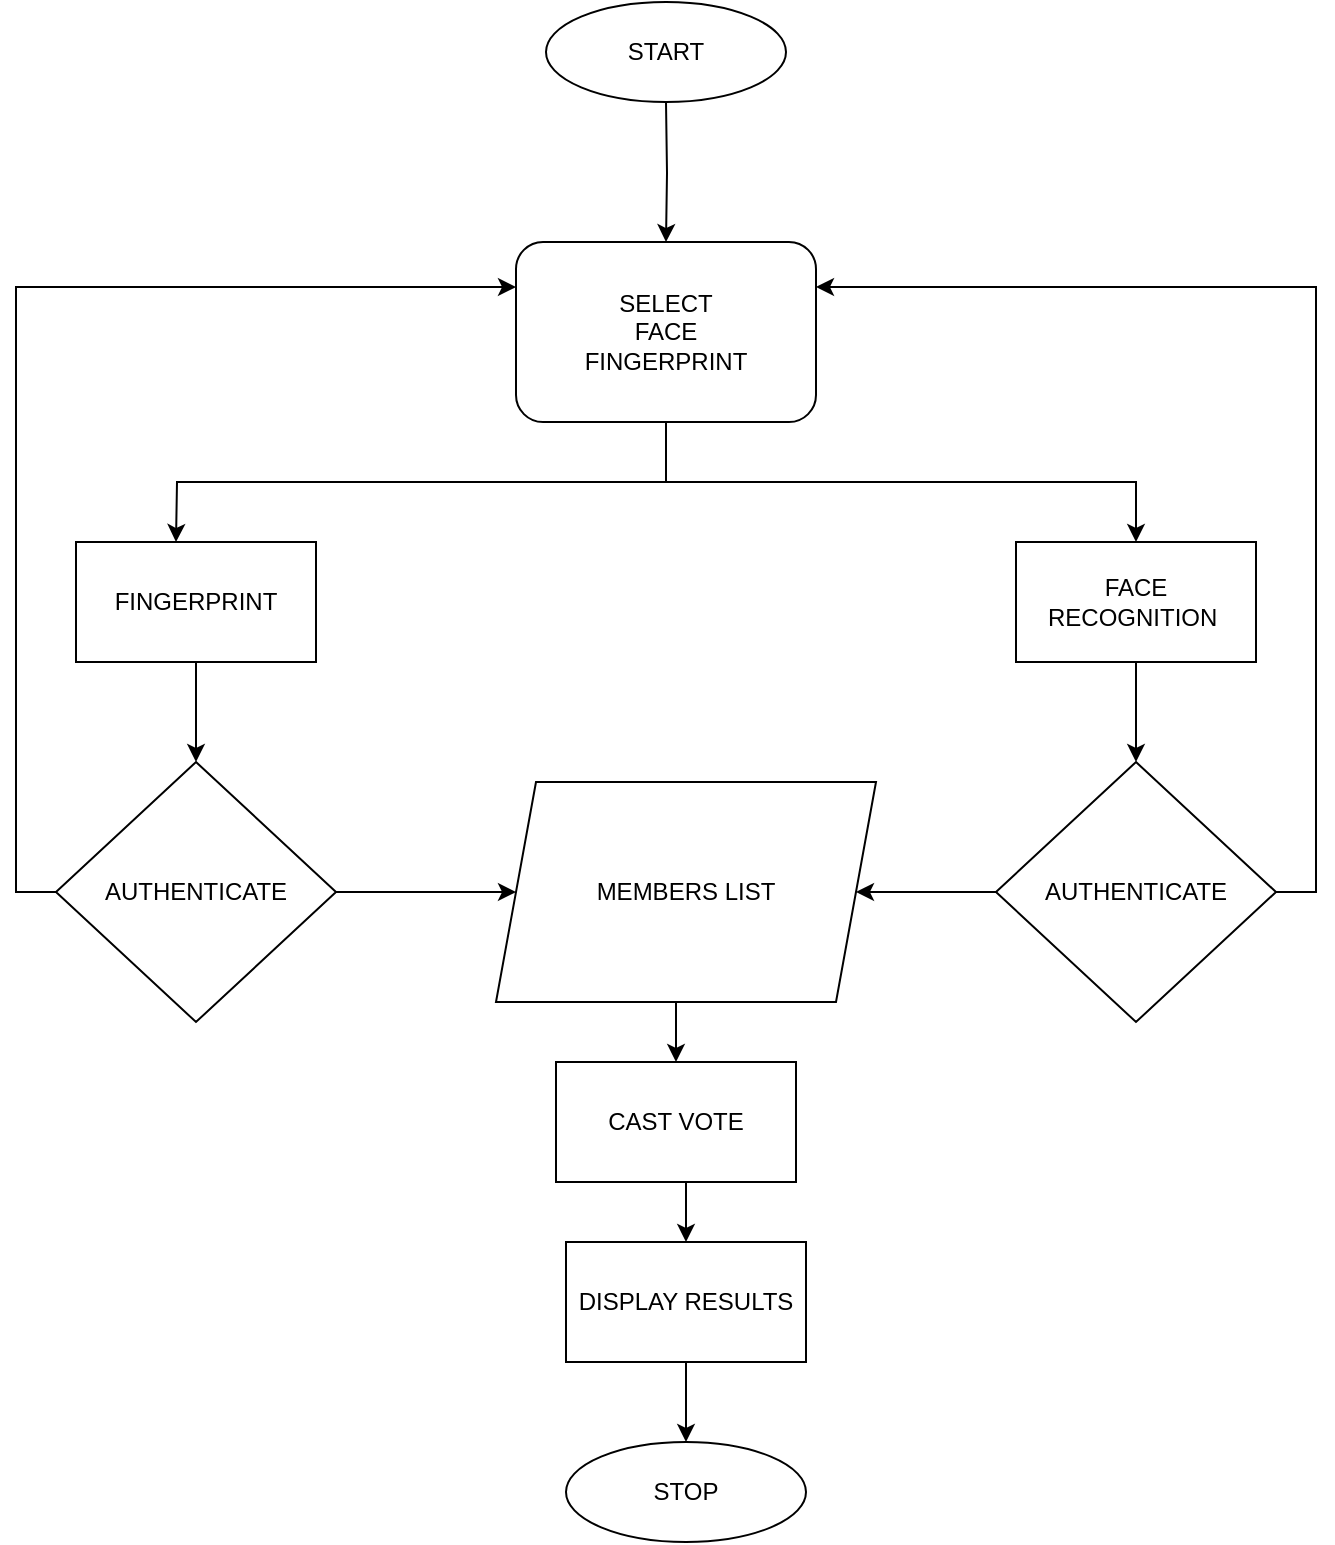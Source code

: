 <mxfile version="24.7.1" type="github">
  <diagram name="Page-1" id="WKEdtSM3jrM_5UuTQD_j">
    <mxGraphModel dx="1500" dy="746" grid="1" gridSize="10" guides="1" tooltips="1" connect="1" arrows="1" fold="1" page="1" pageScale="1" pageWidth="850" pageHeight="1100" math="0" shadow="0">
      <root>
        <mxCell id="0" />
        <mxCell id="1" parent="0" />
        <mxCell id="9NHKSMUlSYhg7HR8SAOz-28" style="edgeStyle=orthogonalEdgeStyle;rounded=0;orthogonalLoop=1;jettySize=auto;html=1;exitX=0.5;exitY=1;exitDx=0;exitDy=0;entryX=0.5;entryY=0;entryDx=0;entryDy=0;" edge="1" parent="1" target="9NHKSMUlSYhg7HR8SAOz-27">
          <mxGeometry relative="1" as="geometry">
            <mxPoint x="405" y="80" as="sourcePoint" />
          </mxGeometry>
        </mxCell>
        <mxCell id="9NHKSMUlSYhg7HR8SAOz-20" style="edgeStyle=orthogonalEdgeStyle;rounded=0;orthogonalLoop=1;jettySize=auto;html=1;exitX=1;exitY=0.5;exitDx=0;exitDy=0;entryX=0;entryY=0.5;entryDx=0;entryDy=0;" edge="1" parent="1" source="9NHKSMUlSYhg7HR8SAOz-2" target="9NHKSMUlSYhg7HR8SAOz-5">
          <mxGeometry relative="1" as="geometry" />
        </mxCell>
        <mxCell id="9NHKSMUlSYhg7HR8SAOz-38" style="edgeStyle=orthogonalEdgeStyle;rounded=0;orthogonalLoop=1;jettySize=auto;html=1;exitX=0;exitY=0.5;exitDx=0;exitDy=0;entryX=0;entryY=0.25;entryDx=0;entryDy=0;" edge="1" parent="1" source="9NHKSMUlSYhg7HR8SAOz-2" target="9NHKSMUlSYhg7HR8SAOz-27">
          <mxGeometry relative="1" as="geometry" />
        </mxCell>
        <mxCell id="9NHKSMUlSYhg7HR8SAOz-2" value="AUTHENTICATE&lt;span style=&quot;color: rgba(0, 0, 0, 0); font-family: monospace; font-size: 0px; text-align: start; text-wrap: nowrap;&quot;&gt;%3CmxGraphModel%3E%3Croot%3E%3CmxCell%20id%3D%220%22%2F%3E%3CmxCell%20id%3D%221%22%20parent%3D%220%22%2F%3E%3CmxCell%20id%3D%222%22%20value%3D%22%22%20style%3D%22rounded%3D0%3BwhiteSpace%3Dwrap%3Bhtml%3D1%3B%22%20vertex%3D%221%22%20parent%3D%221%22%3E%3CmxGeometry%20x%3D%22130%22%20y%3D%22190%22%20width%3D%22120%22%20height%3D%2260%22%20as%3D%22geometry%22%2F%3E%3C%2FmxCell%3E%3C%2Froot%3E%3C%2FmxGraphModel%3E&lt;/span&gt;" style="rhombus;whiteSpace=wrap;html=1;" vertex="1" parent="1">
          <mxGeometry x="100" y="410" width="140" height="130" as="geometry" />
        </mxCell>
        <mxCell id="9NHKSMUlSYhg7HR8SAOz-19" style="edgeStyle=orthogonalEdgeStyle;rounded=0;orthogonalLoop=1;jettySize=auto;html=1;exitX=0.5;exitY=1;exitDx=0;exitDy=0;entryX=0.5;entryY=0;entryDx=0;entryDy=0;" edge="1" parent="1" source="9NHKSMUlSYhg7HR8SAOz-3" target="9NHKSMUlSYhg7HR8SAOz-2">
          <mxGeometry relative="1" as="geometry" />
        </mxCell>
        <mxCell id="9NHKSMUlSYhg7HR8SAOz-3" value="FINGERPRINT" style="rounded=0;whiteSpace=wrap;html=1;" vertex="1" parent="1">
          <mxGeometry x="110" y="300" width="120" height="60" as="geometry" />
        </mxCell>
        <mxCell id="9NHKSMUlSYhg7HR8SAOz-23" style="edgeStyle=orthogonalEdgeStyle;rounded=0;orthogonalLoop=1;jettySize=auto;html=1;exitX=0.5;exitY=1;exitDx=0;exitDy=0;entryX=0.5;entryY=0;entryDx=0;entryDy=0;" edge="1" parent="1" source="9NHKSMUlSYhg7HR8SAOz-5" target="9NHKSMUlSYhg7HR8SAOz-11">
          <mxGeometry relative="1" as="geometry" />
        </mxCell>
        <mxCell id="9NHKSMUlSYhg7HR8SAOz-5" value="MEMBERS LIST" style="shape=parallelogram;perimeter=parallelogramPerimeter;whiteSpace=wrap;html=1;fixedSize=1;" vertex="1" parent="1">
          <mxGeometry x="320" y="420" width="190" height="110" as="geometry" />
        </mxCell>
        <object label="STOP" placeholders="1" Data="Data" id="9NHKSMUlSYhg7HR8SAOz-6">
          <mxCell style="ellipse;whiteSpace=wrap;html=1;" vertex="1" parent="1">
            <mxGeometry x="355" y="750" width="120" height="50" as="geometry" />
          </mxCell>
        </object>
        <mxCell id="9NHKSMUlSYhg7HR8SAOz-21" style="edgeStyle=orthogonalEdgeStyle;rounded=0;orthogonalLoop=1;jettySize=auto;html=1;exitX=0.5;exitY=1;exitDx=0;exitDy=0;entryX=0.5;entryY=0;entryDx=0;entryDy=0;" edge="1" parent="1" source="9NHKSMUlSYhg7HR8SAOz-8" target="9NHKSMUlSYhg7HR8SAOz-9">
          <mxGeometry relative="1" as="geometry" />
        </mxCell>
        <mxCell id="9NHKSMUlSYhg7HR8SAOz-8" value="FACE RECOGNITION&amp;nbsp;" style="rounded=0;whiteSpace=wrap;html=1;" vertex="1" parent="1">
          <mxGeometry x="580" y="300" width="120" height="60" as="geometry" />
        </mxCell>
        <mxCell id="9NHKSMUlSYhg7HR8SAOz-22" style="edgeStyle=orthogonalEdgeStyle;rounded=0;orthogonalLoop=1;jettySize=auto;html=1;exitX=0;exitY=0.5;exitDx=0;exitDy=0;" edge="1" parent="1" source="9NHKSMUlSYhg7HR8SAOz-9" target="9NHKSMUlSYhg7HR8SAOz-5">
          <mxGeometry relative="1" as="geometry" />
        </mxCell>
        <mxCell id="9NHKSMUlSYhg7HR8SAOz-30" style="edgeStyle=orthogonalEdgeStyle;rounded=0;orthogonalLoop=1;jettySize=auto;html=1;exitX=1;exitY=0.5;exitDx=0;exitDy=0;entryX=1;entryY=0.25;entryDx=0;entryDy=0;" edge="1" parent="1" source="9NHKSMUlSYhg7HR8SAOz-9" target="9NHKSMUlSYhg7HR8SAOz-27">
          <mxGeometry relative="1" as="geometry">
            <mxPoint x="800" y="150" as="targetPoint" />
          </mxGeometry>
        </mxCell>
        <mxCell id="9NHKSMUlSYhg7HR8SAOz-9" value="AUTHENTICATE&lt;span style=&quot;color: rgba(0, 0, 0, 0); font-family: monospace; font-size: 0px; text-align: start; text-wrap: nowrap;&quot;&gt;%3CmxGraphModel%3E%3Croot%3E%3CmxCell%20id%3D%220%22%2F%3E%3CmxCell%20id%3D%221%22%20parent%3D%220%22%2F%3E%3CmxCell%20id%3D%222%22%20value%3D%22%22%20style%3D%22rounded%3D0%3BwhiteSpace%3Dwrap%3Bhtml%3D1%3B%22%20vertex%3D%221%22%20parent%3D%221%22%3E%3CmxGeometry%20x%3D%22130%22%20y%3D%22190%22%20width%3D%22120%22%20height%3D%2260%22%20as%3D%22geometry%22%2F%3E%3C%2FmxCell%3E%3C%2Froot%3E%3C%2FmxGraphModel%3E&lt;/span&gt;" style="rhombus;whiteSpace=wrap;html=1;" vertex="1" parent="1">
          <mxGeometry x="570" y="410" width="140" height="130" as="geometry" />
        </mxCell>
        <mxCell id="9NHKSMUlSYhg7HR8SAOz-25" style="edgeStyle=orthogonalEdgeStyle;rounded=0;orthogonalLoop=1;jettySize=auto;html=1;exitX=0.5;exitY=1;exitDx=0;exitDy=0;entryX=0.5;entryY=0;entryDx=0;entryDy=0;" edge="1" parent="1" source="9NHKSMUlSYhg7HR8SAOz-10" target="9NHKSMUlSYhg7HR8SAOz-6">
          <mxGeometry relative="1" as="geometry" />
        </mxCell>
        <mxCell id="9NHKSMUlSYhg7HR8SAOz-10" value="DISPLAY RESULTS" style="rounded=0;whiteSpace=wrap;html=1;" vertex="1" parent="1">
          <mxGeometry x="355" y="650" width="120" height="60" as="geometry" />
        </mxCell>
        <mxCell id="9NHKSMUlSYhg7HR8SAOz-24" style="edgeStyle=orthogonalEdgeStyle;rounded=0;orthogonalLoop=1;jettySize=auto;html=1;exitX=0.5;exitY=1;exitDx=0;exitDy=0;entryX=0.5;entryY=0;entryDx=0;entryDy=0;" edge="1" parent="1" source="9NHKSMUlSYhg7HR8SAOz-11" target="9NHKSMUlSYhg7HR8SAOz-10">
          <mxGeometry relative="1" as="geometry" />
        </mxCell>
        <mxCell id="9NHKSMUlSYhg7HR8SAOz-11" value="CAST VOTE" style="rounded=0;whiteSpace=wrap;html=1;" vertex="1" parent="1">
          <mxGeometry x="350" y="560" width="120" height="60" as="geometry" />
        </mxCell>
        <mxCell id="9NHKSMUlSYhg7HR8SAOz-36" style="edgeStyle=orthogonalEdgeStyle;rounded=0;orthogonalLoop=1;jettySize=auto;html=1;exitX=0.5;exitY=1;exitDx=0;exitDy=0;" edge="1" parent="1" source="9NHKSMUlSYhg7HR8SAOz-27">
          <mxGeometry relative="1" as="geometry">
            <mxPoint x="160" y="300" as="targetPoint" />
          </mxGeometry>
        </mxCell>
        <mxCell id="9NHKSMUlSYhg7HR8SAOz-37" style="edgeStyle=orthogonalEdgeStyle;rounded=0;orthogonalLoop=1;jettySize=auto;html=1;exitX=0.5;exitY=1;exitDx=0;exitDy=0;entryX=0.5;entryY=0;entryDx=0;entryDy=0;" edge="1" parent="1" source="9NHKSMUlSYhg7HR8SAOz-27" target="9NHKSMUlSYhg7HR8SAOz-8">
          <mxGeometry relative="1" as="geometry" />
        </mxCell>
        <mxCell id="9NHKSMUlSYhg7HR8SAOz-27" value="SELECT&lt;div&gt;FACE&lt;/div&gt;&lt;div&gt;FINGERPRINT&lt;/div&gt;" style="rounded=1;whiteSpace=wrap;html=1;" vertex="1" parent="1">
          <mxGeometry x="330" y="150" width="150" height="90" as="geometry" />
        </mxCell>
        <object label="START" placeholders="1" Data="Data" id="9NHKSMUlSYhg7HR8SAOz-33">
          <mxCell style="ellipse;whiteSpace=wrap;html=1;" vertex="1" parent="1">
            <mxGeometry x="345" y="30" width="120" height="50" as="geometry" />
          </mxCell>
        </object>
      </root>
    </mxGraphModel>
  </diagram>
</mxfile>
